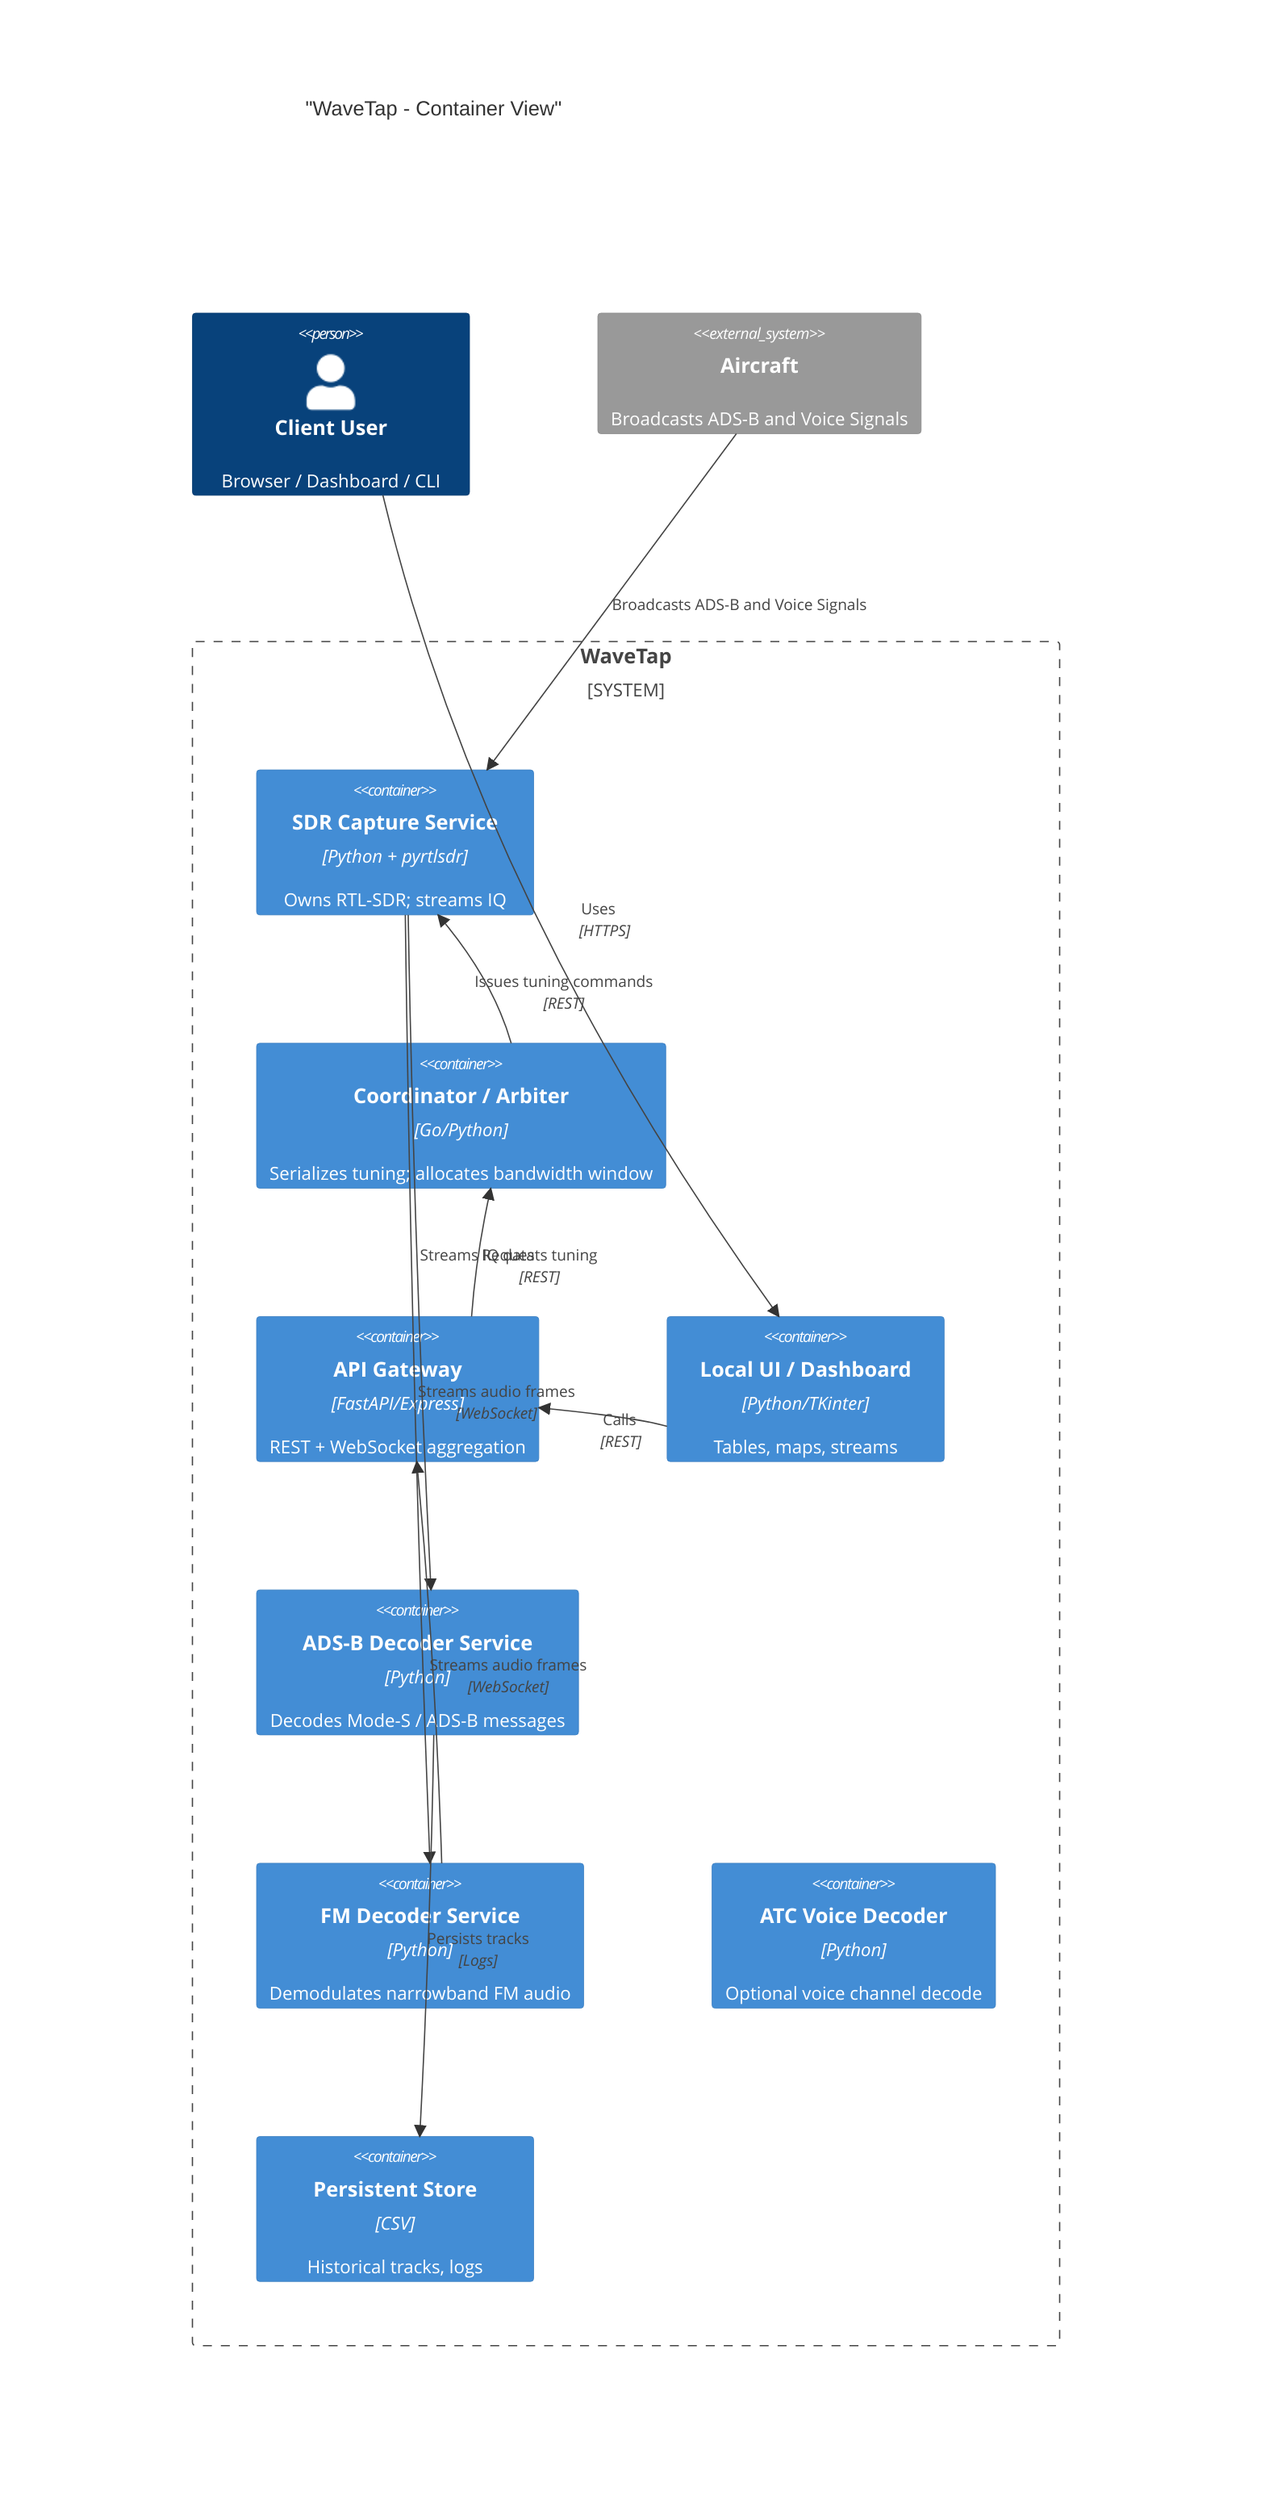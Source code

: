 C4Container
title "WaveTap - Container View"

Person(user, "Client User", "Browser / Dashboard / CLI")

System_Ext(aircraft, "Aircraft", "Broadcasts ADS-B and Voice Signals")

System_Boundary(wt, "WaveTap") {
  Container(sdr_cap, "SDR Capture Service", "Python + pyrtlsdr", "Owns RTL-SDR; streams IQ")
  Container(arb, "Coordinator / Arbiter", "Go/Python", "Serializes tuning; allocates bandwidth window")
  Container(api, "API Gateway", "FastAPI/Express", "REST + WebSocket aggregation")
  Container(ui, "Local UI / Dashboard", "Python/TKinter", "Tables, maps, streams")
  Container(dec_adsb, "ADS-B Decoder Service", "Python", "Decodes Mode-S / ADS-B messages")
  Container(dec_fm, "FM Decoder Service", "Python", "Demodulates narrowband FM audio")
  Container(dec_atc, "ATC Voice Decoder", "Python", "Optional voice channel decode")
  Container(db, "Persistent Store", "CSV", "Historical tracks, logs")
}

Rel(aircraft, sdr_cap, "Broadcasts ADS-B and Voice Signals")
Rel(user, ui, "Uses", "HTTPS")
Rel(ui, api, "Calls", "REST")
Rel(api, arb, "Requests tuning", "REST")
Rel(arb, sdr_cap, "Issues tuning commands", "REST")
Rel(sdr_cap, dec_adsb, "Streams IQ data")
Rel(sdr_cap, dec_fm, "Streams audio frames", "WebSocket")
Rel(dec_adsb, db, "Persists tracks", "Logs")
Rel(dec_fm, api, "Streams audio frames", "WebSocket")
